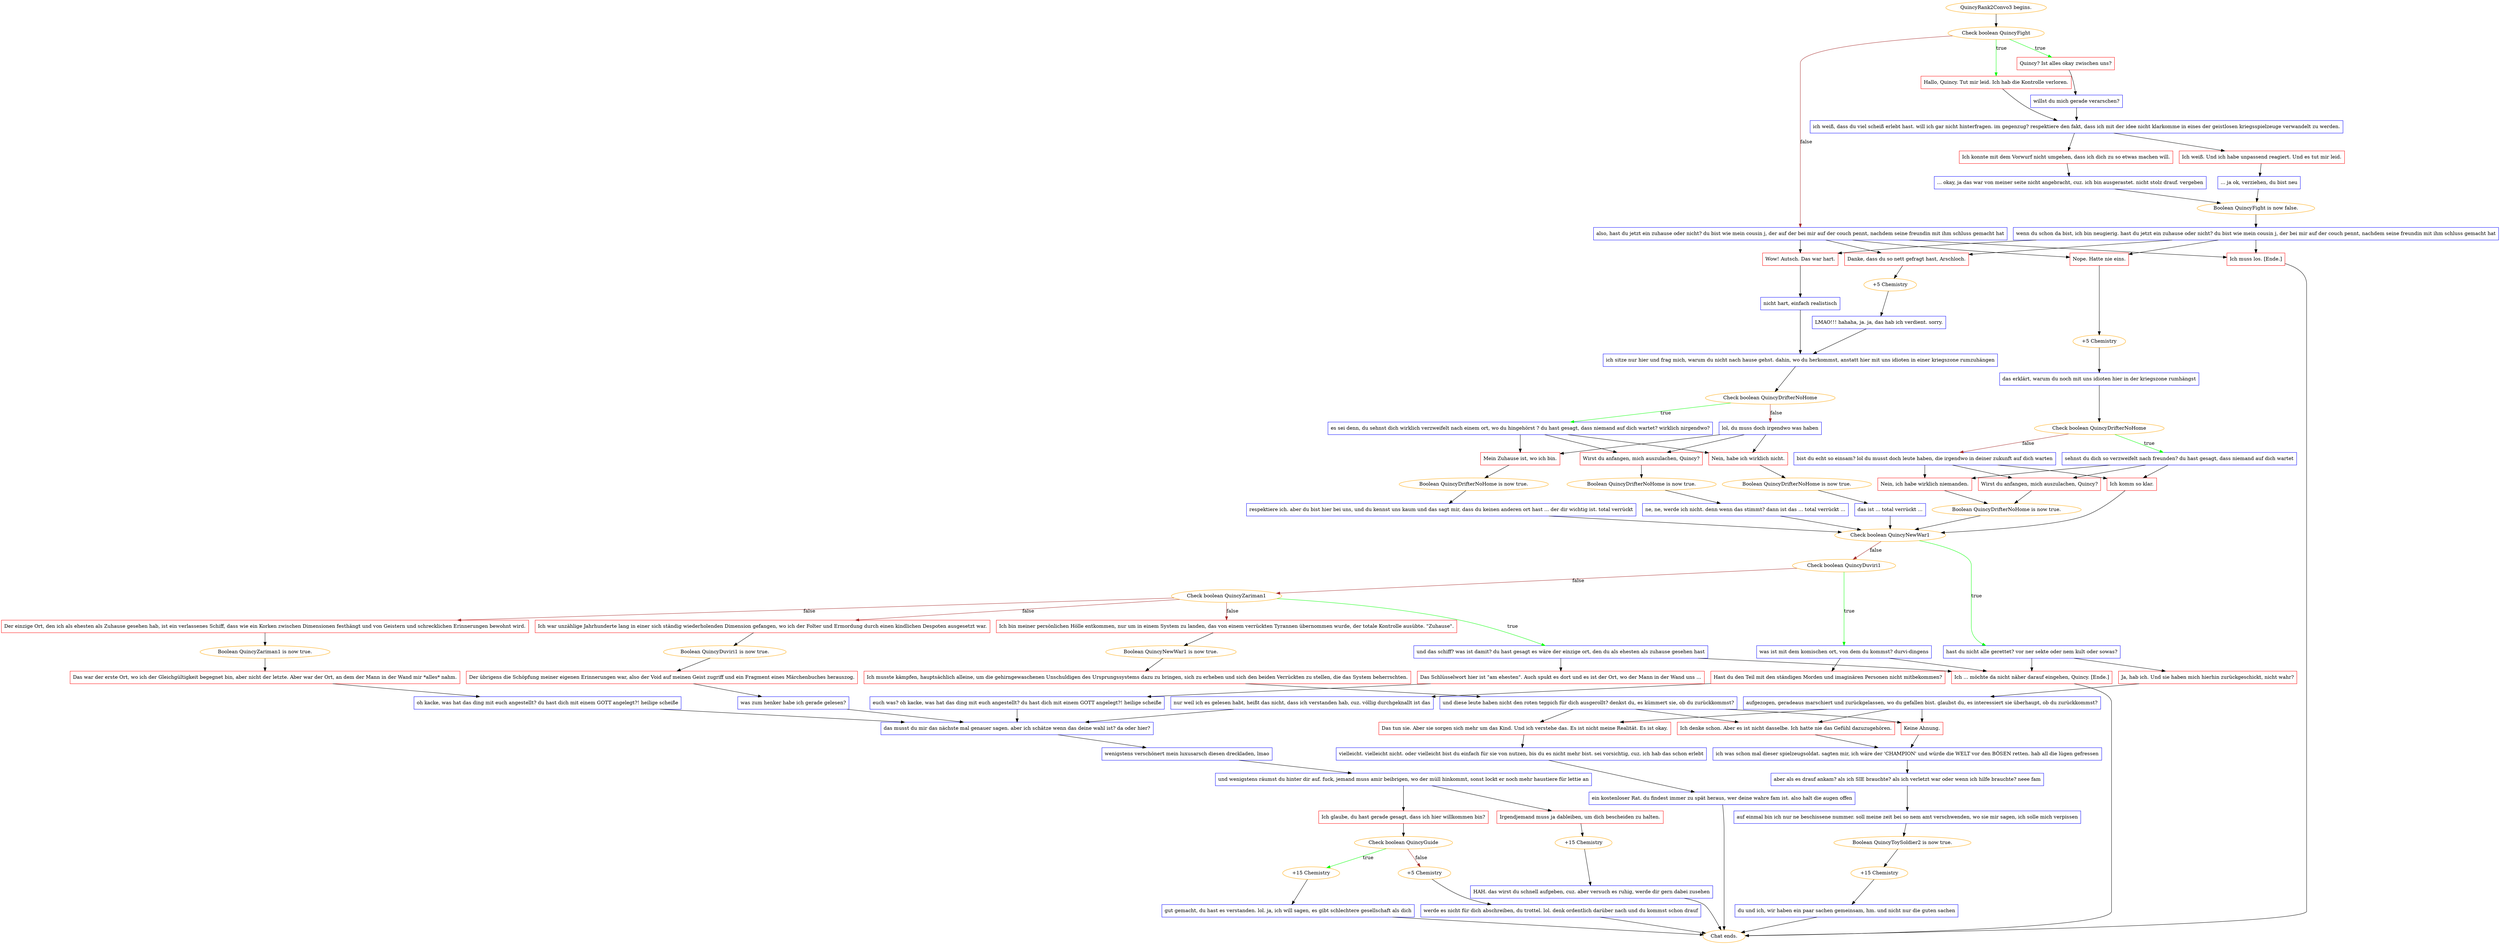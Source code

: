 digraph {
	"QuincyRank2Convo3 begins." [color=orange];
		"QuincyRank2Convo3 begins." -> j1601702419;
	j1601702419 [label="Check boolean QuincyFight",color=orange];
		j1601702419 -> j1694084769 [label=true,color=green];
		j1601702419 -> j3297997728 [label=true,color=green];
		j1601702419 -> j2319732819 [label=false,color=brown];
	j1694084769 [label="Quincy? Ist alles okay zwischen uns?",shape=box,color=red];
		j1694084769 -> j2025047068;
	j3297997728 [label="Hallo, Quincy. Tut mir leid. Ich hab die Kontrolle verloren.",shape=box,color=red];
		j3297997728 -> j3129482548;
	j2319732819 [label="also, hast du jetzt ein zuhause oder nicht? du bist wie mein cousin j, der auf der bei mir auf der couch pennt, nachdem seine freundin mit ihm schluss gemacht hat",shape=box,color=blue];
		j2319732819 -> j1448931252;
		j2319732819 -> j2518014073;
		j2319732819 -> j1787232933;
		j2319732819 -> j610652998;
	j2025047068 [label="willst du mich gerade verarschen?",shape=box,color=blue];
		j2025047068 -> j3129482548;
	j3129482548 [label="ich weiß, dass du viel scheiß erlebt hast. will ich gar nicht hinterfragen. im gegenzug? respektiere den fakt, dass ich mit der idee nicht klarkomme in eines der geistlosen kriegsspielzeuge verwandelt zu werden.",shape=box,color=blue];
		j3129482548 -> j2444073102;
		j3129482548 -> j3070292935;
	j1448931252 [label="Nope. Hatte nie eins.",shape=box,color=red];
		j1448931252 -> j2404862730;
	j2518014073 [label="Wow! Autsch. Das war hart.",shape=box,color=red];
		j2518014073 -> j2132056187;
	j1787232933 [label="Danke, dass du so nett gefragt hast, Arschloch.",shape=box,color=red];
		j1787232933 -> j22582597;
	j610652998 [label="Ich muss los. [Ende.]",shape=box,color=red];
		j610652998 -> "Chat ends.";
	j2444073102 [label="Ich konnte mit dem Vorwurf nicht umgehen, dass ich dich zu so etwas machen will.",shape=box,color=red];
		j2444073102 -> j2227640096;
	j3070292935 [label="Ich weiß. Und ich habe unpassend reagiert. Und es tut mir leid.",shape=box,color=red];
		j3070292935 -> j505418195;
	j2404862730 [label="+5 Chemistry",color=orange];
		j2404862730 -> j246227955;
	j2132056187 [label="nicht hart, einfach realistisch",shape=box,color=blue];
		j2132056187 -> j674284634;
	j22582597 [label="+5 Chemistry",color=orange];
		j22582597 -> j1219255023;
	"Chat ends." [color=orange];
	j2227640096 [label="... okay, ja das war von meiner seite nicht angebracht, cuz. ich bin ausgerastet. nicht stolz drauf. vergeben",shape=box,color=blue];
		j2227640096 -> j1904078219;
	j505418195 [label="... ja ok, verziehen, du bist neu",shape=box,color=blue];
		j505418195 -> j1904078219;
	j246227955 [label="das erklärt, warum du noch mit uns idioten hier in der kriegszone rumhängst",shape=box,color=blue];
		j246227955 -> j4197026530;
	j674284634 [label="ich sitze nur hier und frag mich, warum du nicht nach hause gehst. dahin, wo du herkommst, anstatt hier mit uns idioten in einer kriegszone rumzuhängen",shape=box,color=blue];
		j674284634 -> j1894094016;
	j1219255023 [label="LMAO!!! hahaha, ja. ja, das hab ich verdient. sorry.",shape=box,color=blue];
		j1219255023 -> j674284634;
	j1904078219 [label="Boolean QuincyFight is now false.",color=orange];
		j1904078219 -> j1401566725;
	j4197026530 [label="Check boolean QuincyDrifterNoHome",color=orange];
		j4197026530 -> j414782578 [label=true,color=green];
		j4197026530 -> j637598363 [label=false,color=brown];
	j1894094016 [label="Check boolean QuincyDrifterNoHome",color=orange];
		j1894094016 -> j3606142407 [label=true,color=green];
		j1894094016 -> j3568276627 [label=false,color=brown];
	j1401566725 [label="wenn du schon da bist, ich bin neugierig. hast du jetzt ein zuhause oder nicht? du bist wie mein cousin j, der bei mir auf der couch pennt, nachdem seine freundin mit ihm schluss gemacht hat",shape=box,color=blue];
		j1401566725 -> j1448931252;
		j1401566725 -> j2518014073;
		j1401566725 -> j1787232933;
		j1401566725 -> j610652998;
	j414782578 [label="sehnst du dich so verzweifelt nach freunden? du hast gesagt, dass niemand auf dich wartet",shape=box,color=blue];
		j414782578 -> j3864182837;
		j414782578 -> j4063546516;
		j414782578 -> j2136346951;
	j637598363 [label="bist du echt so einsam? lol du musst doch leute haben, die irgendwo in deiner zukunft auf dich warten",shape=box,color=blue];
		j637598363 -> j3864182837;
		j637598363 -> j4063546516;
		j637598363 -> j2136346951;
	j3606142407 [label="es sei denn, du sehnst dich wirklich verzweifelt nach einem ort, wo du hingehörst ? du hast gesagt, dass niemand auf dich wartet? wirklich nirgendwo?",shape=box,color=blue];
		j3606142407 -> j791407468;
		j3606142407 -> j3152754449;
		j3606142407 -> j2534317359;
	j3568276627 [label="lol, du muss doch irgendwo was haben",shape=box,color=blue];
		j3568276627 -> j791407468;
		j3568276627 -> j3152754449;
		j3568276627 -> j2534317359;
	j3864182837 [label="Nein, ich habe wirklich niemanden.",shape=box,color=red];
		j3864182837 -> j3282833082;
	j4063546516 [label="Wirst du anfangen, mich auszulachen, Quincy?",shape=box,color=red];
		j4063546516 -> j3282833082;
	j2136346951 [label="Ich komm so klar.",shape=box,color=red];
		j2136346951 -> j3757093126;
	j791407468 [label="Nein, habe ich wirklich nicht.",shape=box,color=red];
		j791407468 -> j3565403768;
	j3152754449 [label="Wirst du anfangen, mich auszulachen, Quincy?",shape=box,color=red];
		j3152754449 -> j4111262677;
	j2534317359 [label="Mein Zuhause ist, wo ich bin.",shape=box,color=red];
		j2534317359 -> j2505569278;
	j3282833082 [label="Boolean QuincyDrifterNoHome is now true.",color=orange];
		j3282833082 -> j3757093126;
	j3757093126 [label="Check boolean QuincyNewWar1",color=orange];
		j3757093126 -> j3228418771 [label=true,color=green];
		j3757093126 -> j2045940686 [label=false,color=brown];
	j3565403768 [label="Boolean QuincyDrifterNoHome is now true.",color=orange];
		j3565403768 -> j2208712115;
	j4111262677 [label="Boolean QuincyDrifterNoHome is now true.",color=orange];
		j4111262677 -> j1790836181;
	j2505569278 [label="Boolean QuincyDrifterNoHome is now true.",color=orange];
		j2505569278 -> j3536452080;
	j3228418771 [label="hast du nicht alle gerettet? vor ner sekte oder nem kult oder sowas?",shape=box,color=blue];
		j3228418771 -> j2061054236;
		j3228418771 -> j162812519;
	j2045940686 [label="Check boolean QuincyDuviri1",color=orange];
		j2045940686 -> j241694462 [label=true,color=green];
		j2045940686 -> j931242892 [label=false,color=brown];
	j2208712115 [label="das ist ... total verrückt ...",shape=box,color=blue];
		j2208712115 -> j3757093126;
	j1790836181 [label="ne, ne, werde ich nicht. denn wenn das stimmt? dann ist das ... total verrückt ...",shape=box,color=blue];
		j1790836181 -> j3757093126;
	j3536452080 [label="respektiere ich. aber du bist hier bei uns, und du kennst uns kaum und das sagt mir, dass du keinen anderen ort hast ... der dir wichtig ist. total verrückt",shape=box,color=blue];
		j3536452080 -> j3757093126;
	j2061054236 [label="Ja, hab ich. Und sie haben mich hierhin zurückgeschickt, nicht wahr?",shape=box,color=red];
		j2061054236 -> j1938755466;
	j162812519 [label="Ich ... möchte da nicht näher darauf eingehen, Quincy. [Ende.]",shape=box,color=red];
		j162812519 -> "Chat ends.";
	j241694462 [label="was ist mit dem komischen ort, von dem du kommst? durvi-dingens",shape=box,color=blue];
		j241694462 -> j2646695905;
		j241694462 -> j162812519;
	j931242892 [label="Check boolean QuincyZariman1",color=orange];
		j931242892 -> j1417831958 [label=true,color=green];
		j931242892 -> j300327495 [label=false,color=brown];
		j931242892 -> j938798251 [label=false,color=brown];
		j931242892 -> j1619250092 [label=false,color=brown];
	j1938755466 [label="aufgezogen, geradeaus marschiert und zurückgelassen, wo du gefallen bist. glaubst du, es interessiert sie überhaupt, ob du zurückkommst?",shape=box,color=blue];
		j1938755466 -> j1087905634;
		j1938755466 -> j2541155991;
		j1938755466 -> j1917183889;
	j2646695905 [label="Hast du den Teil mit den ständigen Morden und imaginären Personen nicht mitbekommen?",shape=box,color=red];
		j2646695905 -> j3024191189;
	j1417831958 [label="und das schiff? was ist damit? du hast gesagt es wäre der einzige ort, den du als ehesten als zuhause gesehen hast",shape=box,color=blue];
		j1417831958 -> j4221325180;
		j1417831958 -> j162812519;
	j300327495 [label="Ich bin meiner persönlichen Hölle entkommen, nur um in einem System zu landen, das von einem verrückten Tyrannen übernommen wurde, der totale Kontrolle ausübte. \"Zuhause\".",shape=box,color=red];
		j300327495 -> j1224939907;
	j938798251 [label="Der einzige Ort, den ich als ehesten als Zuhause gesehen hab, ist ein verlassenes Schiff, dass wie ein Korken zwischen Dimensionen festhängt und von Geistern und schrecklichen Erinnerungen bewohnt wird.",shape=box,color=red];
		j938798251 -> j171535264;
	j1619250092 [label="Ich war unzählige Jahrhunderte lang in einer sich ständig wiederholenden Dimension gefangen, wo ich der Folter und Ermordung durch einen kindlichen Despoten ausgesetzt war.",shape=box,color=red];
		j1619250092 -> j2074972260;
	j1087905634 [label="Keine Ahnung.",shape=box,color=red];
		j1087905634 -> j4098548397;
	j2541155991 [label="Ich denke schon. Aber es ist nicht dasselbe. Ich hatte nie das Gefühl dazuzugehören.",shape=box,color=red];
		j2541155991 -> j4098548397;
	j1917183889 [label="Das tun sie. Aber sie sorgen sich mehr um das Kind. Und ich verstehe das. Es ist nicht meine Realität. Es ist okay.",shape=box,color=red];
		j1917183889 -> j3575559139;
	j3024191189 [label="nur weil ich es gelesen habt, heißt das nicht, dass ich verstanden hab, cuz. völlig durchgeknallt ist das",shape=box,color=blue];
		j3024191189 -> j3586128486;
	j4221325180 [label="Das Schlüsselwort hier ist \"am ehesten\". Auch spukt es dort und es ist der Ort, wo der Mann in der Wand uns ...",shape=box,color=red];
		j4221325180 -> j960773411;
	j1224939907 [label="Boolean QuincyNewWar1 is now true.",color=orange];
		j1224939907 -> j585023190;
	j171535264 [label="Boolean QuincyZariman1 is now true.",color=orange];
		j171535264 -> j3301663728;
	j2074972260 [label="Boolean QuincyDuviri1 is now true.",color=orange];
		j2074972260 -> j2157626281;
	j4098548397 [label="ich was schon mal dieser spielzeugsoldat. sagten mir, ich wäre der 'CHAMPION' und würde die WELT vor den BÖSEN retten. hab all die lügen gefressen",shape=box,color=blue];
		j4098548397 -> j578593233;
	j3575559139 [label="vielleicht. vielleicht nicht. oder vielleicht bist du einfach für sie von nutzen, bis du es nicht mehr bist. sei vorsichtig, cuz. ich hab das schon erlebt",shape=box,color=blue];
		j3575559139 -> j2435821500;
	j3586128486 [label="das musst du mir das nächste mal genauer sagen. aber ich schätze wenn das deine wahl ist? da oder hier?",shape=box,color=blue];
		j3586128486 -> j2216845668;
	j960773411 [label="euch was? oh kacke, was hat das ding mit euch angestellt? du hast dich mit einem GOTT angelegt?! heilige scheiße",shape=box,color=blue];
		j960773411 -> j3586128486;
	j585023190 [label="Ich musste kämpfen, hauptsächlich alleine, um die gehirngewaschenen Unschuldigen des Ursprungssystems dazu zu bringen, sich zu erheben und sich den beiden Verrückten zu stellen, die das System beherrschten.",shape=box,color=red];
		j585023190 -> j3384403015;
	j3301663728 [label="Das war der erste Ort, wo ich der Gleichgültigkeit begegnet bin, aber nicht der letzte. Aber war der Ort, an dem der Mann in der Wand mir *alles* nahm.",shape=box,color=red];
		j3301663728 -> j4255536115;
	j2157626281 [label="Der übrigens die Schöpfung meiner eigenen Erinnerungen war, also der Void auf meinen Geist zugriff und ein Fragment eines Märchenbuches herauszog.",shape=box,color=red];
		j2157626281 -> j1263575407;
	j578593233 [label="aber als es drauf ankam? als ich SIE brauchte? als ich verletzt war oder wenn ich hilfe brauchte? neee fam",shape=box,color=blue];
		j578593233 -> j1327220701;
	j2435821500 [label="ein kostenloser Rat. du findest immer zu spät heraus, wer deine wahre fam ist. also halt die augen offen",shape=box,color=blue];
		j2435821500 -> "Chat ends.";
	j2216845668 [label="wenigstens verschönert mein luxusarsch diesen dreckladen, lmao",shape=box,color=blue];
		j2216845668 -> j2833434939;
	j3384403015 [label="und diese leute haben nicht den roten teppich für dich ausgerollt? denkst du, es kümmert sie, ob du zurückkommst?",shape=box,color=blue];
		j3384403015 -> j1087905634;
		j3384403015 -> j2541155991;
		j3384403015 -> j1917183889;
	j4255536115 [label="oh kacke, was hat das ding mit euch angestellt? du hast dich mit einem GOTT angelegt?! heilige scheiße",shape=box,color=blue];
		j4255536115 -> j3586128486;
	j1263575407 [label="was zum henker habe ich gerade gelesen?",shape=box,color=blue];
		j1263575407 -> j3586128486;
	j1327220701 [label="auf einmal bin ich nur ne beschissene nummer. soll meine zeit bei so nem amt verschwenden, wo sie mir sagen, ich solle mich verpissen",shape=box,color=blue];
		j1327220701 -> j4007599334;
	j2833434939 [label="und wenigstens räumst du hinter dir auf. fuck, jemand muss amir beibrigen, wo der müll hinkommt, sonst lockt er noch mehr haustiere für lettie an",shape=box,color=blue];
		j2833434939 -> j758039526;
		j2833434939 -> j3666642396;
	j4007599334 [label="Boolean QuincyToySoldier2 is now true.",color=orange];
		j4007599334 -> j226688684;
	j758039526 [label="Ich glaube, du hast gerade gesagt, dass ich hier willkommen bin?",shape=box,color=red];
		j758039526 -> j420825227;
	j3666642396 [label="Irgendjemand muss ja dableiben, um dich bescheiden zu halten.",shape=box,color=red];
		j3666642396 -> j257441407;
	j226688684 [label="+15 Chemistry",color=orange];
		j226688684 -> j1653493201;
	j420825227 [label="Check boolean QuincyGuide",color=orange];
		j420825227 -> j3898569534 [label=true,color=green];
		j420825227 -> j1200407987 [label=false,color=brown];
	j257441407 [label="+15 Chemistry",color=orange];
		j257441407 -> j2769843252;
	j1653493201 [label="du und ich, wir haben ein paar sachen gemeinsam, hm. und nicht nur die guten sachen",shape=box,color=blue];
		j1653493201 -> "Chat ends.";
	j3898569534 [label="+15 Chemistry",color=orange];
		j3898569534 -> j1098478835;
	j1200407987 [label="+5 Chemistry",color=orange];
		j1200407987 -> j1942790825;
	j2769843252 [label="HAH. das wirst du schnell aufgeben, cuz. aber versuch es ruhig, werde dir gern dabei zusehen",shape=box,color=blue];
		j2769843252 -> "Chat ends.";
	j1098478835 [label="gut gemacht, du hast es verstanden. lol. ja, ich will sagen, es gibt schlechtere gesellschaft als dich",shape=box,color=blue];
		j1098478835 -> "Chat ends.";
	j1942790825 [label="werde es nicht für dich abschreiben, du trottel. lol. denk ordentlich darüber nach und du kommst schon drauf",shape=box,color=blue];
		j1942790825 -> "Chat ends.";
}